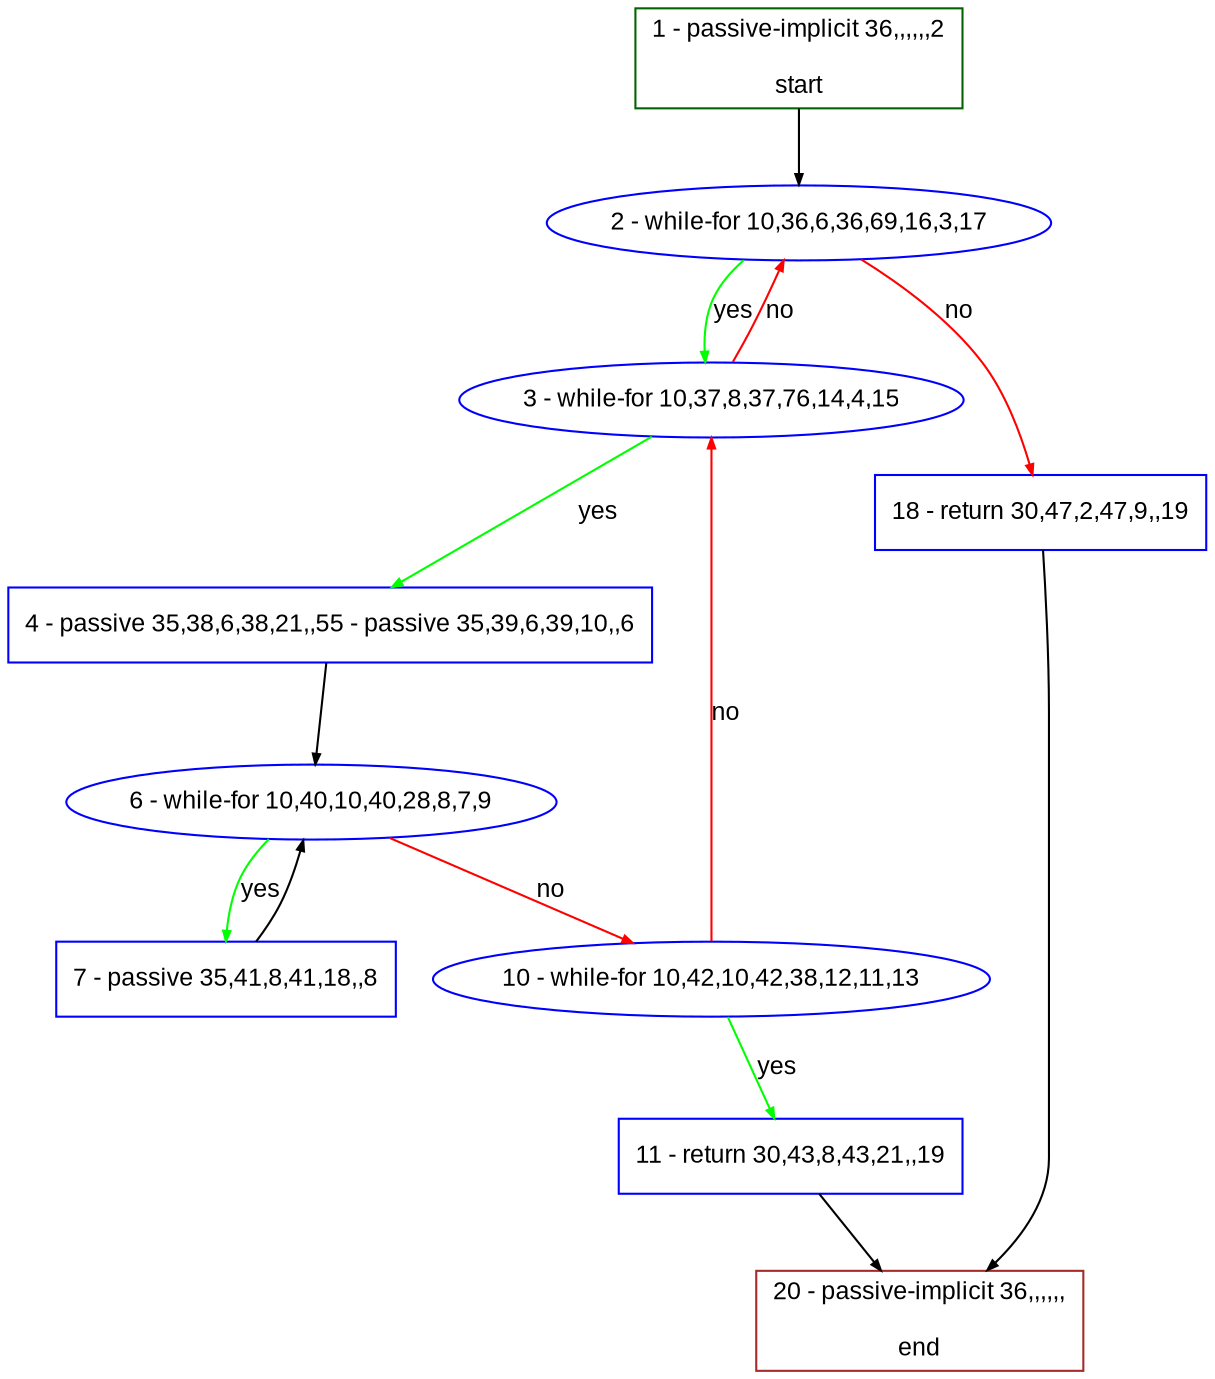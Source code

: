 digraph "" {
  graph [pack="true", label="", fontsize="12", packmode="clust", fontname="Arial", fillcolor="#FFFFCC", bgcolor="white", style="rounded,filled", compound="true"];
  node [node_initialized="no", label="", color="grey", fontsize="12", fillcolor="white", fontname="Arial", style="filled", shape="rectangle", compound="true", fixedsize="false"];
  edge [fontcolor="black", arrowhead="normal", arrowtail="none", arrowsize="0.5", ltail="", label="", color="black", fontsize="12", lhead="", fontname="Arial", dir="forward", compound="true"];
  __N1 [label="2 - while-for 10,36,6,36,69,16,3,17", color="#0000ff", fillcolor="#ffffff", style="filled", shape="oval"];
  __N2 [label="1 - passive-implicit 36,,,,,,2\n\nstart", color="#006400", fillcolor="#ffffff", style="filled", shape="box"];
  __N3 [label="3 - while-for 10,37,8,37,76,14,4,15", color="#0000ff", fillcolor="#ffffff", style="filled", shape="oval"];
  __N4 [label="18 - return 30,47,2,47,9,,19", color="#0000ff", fillcolor="#ffffff", style="filled", shape="box"];
  __N5 [label="4 - passive 35,38,6,38,21,,55 - passive 35,39,6,39,10,,6", color="#0000ff", fillcolor="#ffffff", style="filled", shape="box"];
  __N6 [label="6 - while-for 10,40,10,40,28,8,7,9", color="#0000ff", fillcolor="#ffffff", style="filled", shape="oval"];
  __N7 [label="7 - passive 35,41,8,41,18,,8", color="#0000ff", fillcolor="#ffffff", style="filled", shape="box"];
  __N8 [label="10 - while-for 10,42,10,42,38,12,11,13", color="#0000ff", fillcolor="#ffffff", style="filled", shape="oval"];
  __N9 [label="11 - return 30,43,8,43,21,,19", color="#0000ff", fillcolor="#ffffff", style="filled", shape="box"];
  __N10 [label="20 - passive-implicit 36,,,,,,\n\nend", color="#a52a2a", fillcolor="#ffffff", style="filled", shape="box"];
  __N2 -> __N1 [arrowhead="normal", arrowtail="none", color="#000000", label="", dir="forward"];
  __N1 -> __N3 [arrowhead="normal", arrowtail="none", color="#00ff00", label="yes", dir="forward"];
  __N3 -> __N1 [arrowhead="normal", arrowtail="none", color="#ff0000", label="no", dir="forward"];
  __N1 -> __N4 [arrowhead="normal", arrowtail="none", color="#ff0000", label="no", dir="forward"];
  __N3 -> __N5 [arrowhead="normal", arrowtail="none", color="#00ff00", label="yes", dir="forward"];
  __N5 -> __N6 [arrowhead="normal", arrowtail="none", color="#000000", label="", dir="forward"];
  __N6 -> __N7 [arrowhead="normal", arrowtail="none", color="#00ff00", label="yes", dir="forward"];
  __N7 -> __N6 [arrowhead="normal", arrowtail="none", color="#000000", label="", dir="forward"];
  __N6 -> __N8 [arrowhead="normal", arrowtail="none", color="#ff0000", label="no", dir="forward"];
  __N8 -> __N3 [arrowhead="normal", arrowtail="none", color="#ff0000", label="no", dir="forward"];
  __N8 -> __N9 [arrowhead="normal", arrowtail="none", color="#00ff00", label="yes", dir="forward"];
  __N9 -> __N10 [arrowhead="normal", arrowtail="none", color="#000000", label="", dir="forward"];
  __N4 -> __N10 [arrowhead="normal", arrowtail="none", color="#000000", label="", dir="forward"];
}
